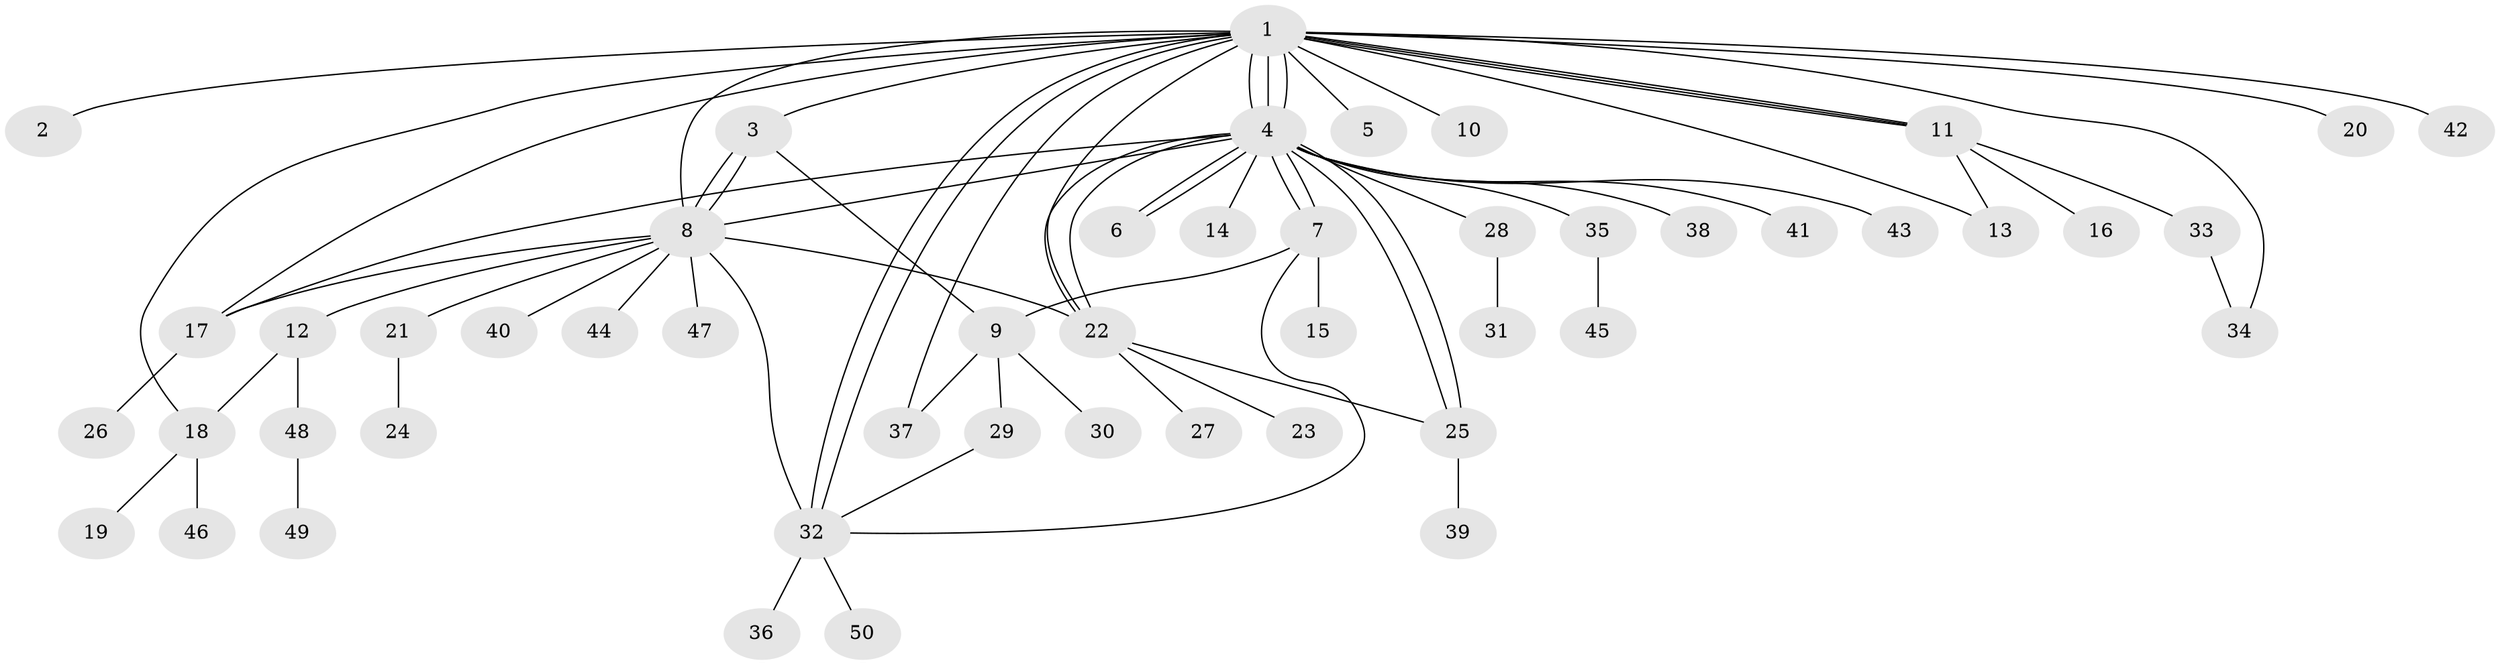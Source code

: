 // coarse degree distribution, {25: 0.025, 1: 0.65, 4: 0.05, 6: 0.05, 11: 0.025, 3: 0.075, 2: 0.1, 5: 0.025}
// Generated by graph-tools (version 1.1) at 2025/41/03/06/25 10:41:44]
// undirected, 50 vertices, 74 edges
graph export_dot {
graph [start="1"]
  node [color=gray90,style=filled];
  1;
  2;
  3;
  4;
  5;
  6;
  7;
  8;
  9;
  10;
  11;
  12;
  13;
  14;
  15;
  16;
  17;
  18;
  19;
  20;
  21;
  22;
  23;
  24;
  25;
  26;
  27;
  28;
  29;
  30;
  31;
  32;
  33;
  34;
  35;
  36;
  37;
  38;
  39;
  40;
  41;
  42;
  43;
  44;
  45;
  46;
  47;
  48;
  49;
  50;
  1 -- 2;
  1 -- 3;
  1 -- 4;
  1 -- 4;
  1 -- 4;
  1 -- 5;
  1 -- 8;
  1 -- 10;
  1 -- 11;
  1 -- 11;
  1 -- 11;
  1 -- 13;
  1 -- 17;
  1 -- 18;
  1 -- 20;
  1 -- 22;
  1 -- 32;
  1 -- 32;
  1 -- 34;
  1 -- 37;
  1 -- 42;
  3 -- 8;
  3 -- 8;
  3 -- 9;
  4 -- 6;
  4 -- 6;
  4 -- 7;
  4 -- 7;
  4 -- 8;
  4 -- 14;
  4 -- 17;
  4 -- 22;
  4 -- 22;
  4 -- 25;
  4 -- 25;
  4 -- 28;
  4 -- 35;
  4 -- 38;
  4 -- 41;
  4 -- 43;
  7 -- 9;
  7 -- 15;
  7 -- 32;
  8 -- 12;
  8 -- 17;
  8 -- 21;
  8 -- 22;
  8 -- 32;
  8 -- 40;
  8 -- 44;
  8 -- 47;
  9 -- 29;
  9 -- 30;
  9 -- 37;
  11 -- 13;
  11 -- 16;
  11 -- 33;
  12 -- 18;
  12 -- 48;
  17 -- 26;
  18 -- 19;
  18 -- 46;
  21 -- 24;
  22 -- 23;
  22 -- 25;
  22 -- 27;
  25 -- 39;
  28 -- 31;
  29 -- 32;
  32 -- 36;
  32 -- 50;
  33 -- 34;
  35 -- 45;
  48 -- 49;
}
